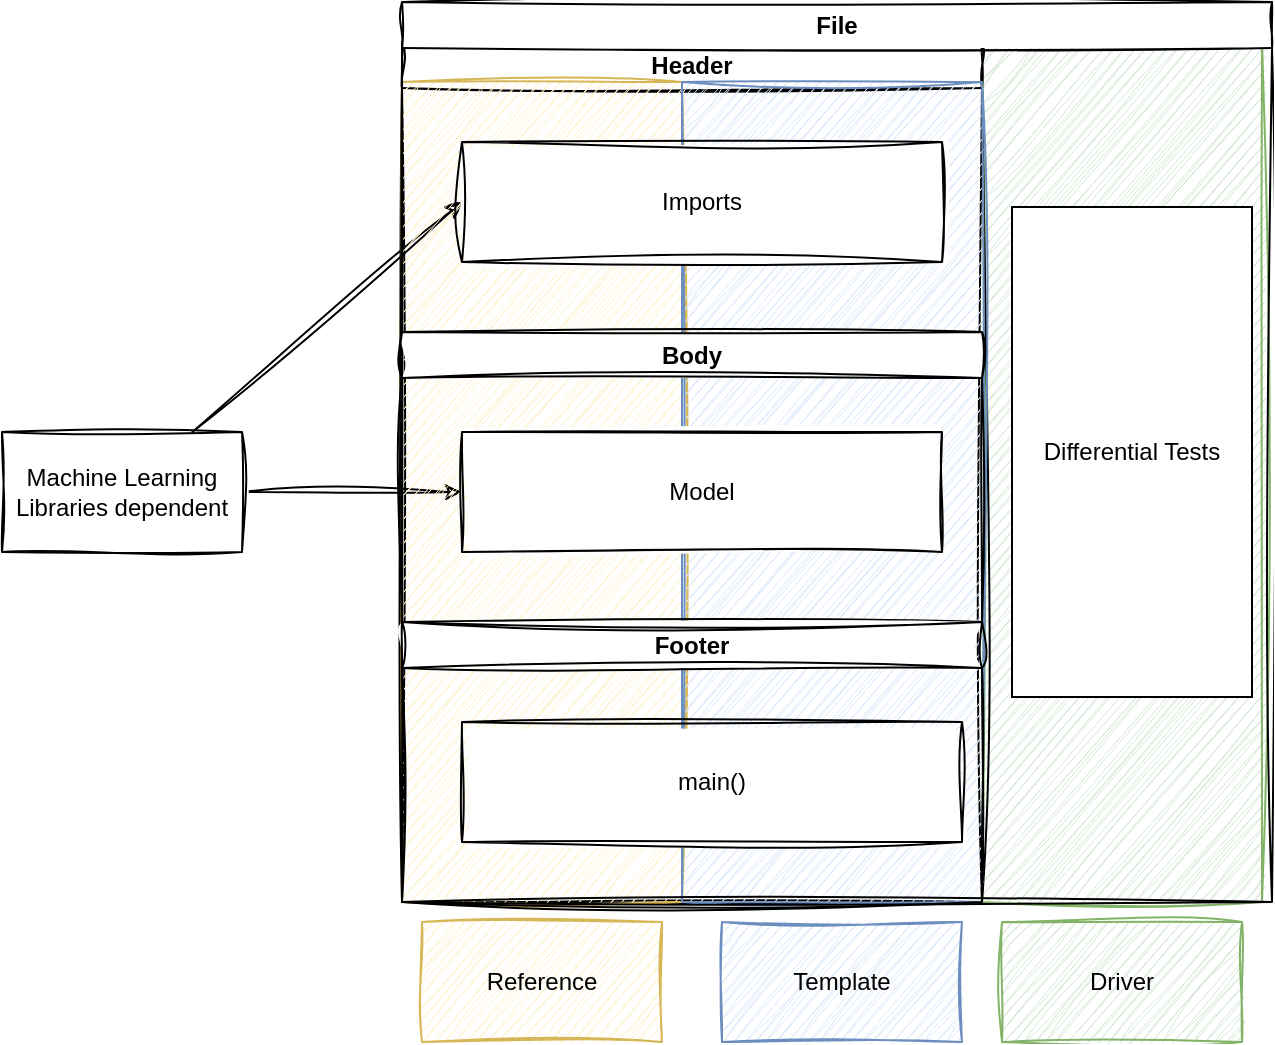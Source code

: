 <mxfile version="24.3.0" type="github">
  <diagram name="Page-1" id="Xcsd1OOXTh2RoYTcbx6N">
    <mxGraphModel dx="858" dy="879" grid="1" gridSize="10" guides="1" tooltips="1" connect="1" arrows="1" fold="1" page="1" pageScale="1" pageWidth="827" pageHeight="1169" math="0" shadow="0">
      <root>
        <mxCell id="0" />
        <mxCell id="1" parent="0" />
        <mxCell id="WcwEFJO0mhPjMKhJfkhV-24" value="" style="rounded=0;whiteSpace=wrap;html=1;fillColor=#d5e8d4;strokeColor=#82b366;sketch=1;curveFitting=1;jiggle=2;" vertex="1" parent="1">
          <mxGeometry x="730" y="120" width="140" height="430" as="geometry" />
        </mxCell>
        <mxCell id="WcwEFJO0mhPjMKhJfkhV-4" value="" style="rounded=0;orthogonalLoop=1;jettySize=auto;html=1;entryX=0;entryY=0.5;entryDx=0;entryDy=0;sketch=1;curveFitting=1;jiggle=2;" edge="1" parent="1" source="WcwEFJO0mhPjMKhJfkhV-1" target="WcwEFJO0mhPjMKhJfkhV-3">
          <mxGeometry relative="1" as="geometry" />
        </mxCell>
        <mxCell id="WcwEFJO0mhPjMKhJfkhV-10" value="" style="rounded=0;orthogonalLoop=1;jettySize=auto;html=1;sketch=1;curveFitting=1;jiggle=2;" edge="1" parent="1" source="WcwEFJO0mhPjMKhJfkhV-1" target="WcwEFJO0mhPjMKhJfkhV-9">
          <mxGeometry relative="1" as="geometry" />
        </mxCell>
        <mxCell id="WcwEFJO0mhPjMKhJfkhV-1" value="Machine Learning Libraries dependent" style="rounded=0;whiteSpace=wrap;html=1;sketch=1;curveFitting=1;jiggle=2;" vertex="1" parent="1">
          <mxGeometry x="240" y="315" width="120" height="60" as="geometry" />
        </mxCell>
        <mxCell id="WcwEFJO0mhPjMKhJfkhV-5" value="Header" style="swimlane;whiteSpace=wrap;html=1;sketch=1;curveFitting=1;jiggle=2;" vertex="1" parent="1">
          <mxGeometry x="440" y="120" width="290" height="430" as="geometry" />
        </mxCell>
        <mxCell id="WcwEFJO0mhPjMKhJfkhV-23" value="" style="rounded=0;whiteSpace=wrap;html=1;fillColor=#fff2cc;strokeColor=#d6b656;sketch=1;curveFitting=1;jiggle=2;" vertex="1" parent="WcwEFJO0mhPjMKhJfkhV-5">
          <mxGeometry y="20" width="140" height="410" as="geometry" />
        </mxCell>
        <mxCell id="WcwEFJO0mhPjMKhJfkhV-20" value="" style="rounded=0;whiteSpace=wrap;html=1;fillColor=#dae8fc;strokeColor=#6c8ebf;sketch=1;curveFitting=1;jiggle=2;" vertex="1" parent="WcwEFJO0mhPjMKhJfkhV-5">
          <mxGeometry x="140" y="20" width="150" height="410" as="geometry" />
        </mxCell>
        <mxCell id="WcwEFJO0mhPjMKhJfkhV-3" value="Imports" style="rounded=0;whiteSpace=wrap;html=1;sketch=1;curveFitting=1;jiggle=2;" vertex="1" parent="WcwEFJO0mhPjMKhJfkhV-5">
          <mxGeometry x="30" y="50" width="240" height="60" as="geometry" />
        </mxCell>
        <mxCell id="WcwEFJO0mhPjMKhJfkhV-25" value="File" style="swimlane;whiteSpace=wrap;html=1;sketch=1;curveFitting=1;jiggle=2;startSize=23;" vertex="1" parent="WcwEFJO0mhPjMKhJfkhV-5">
          <mxGeometry y="-20" width="435" height="450" as="geometry" />
        </mxCell>
        <mxCell id="WcwEFJO0mhPjMKhJfkhV-26" value="Differential Tests" style="rounded=0;whiteSpace=wrap;html=1;" vertex="1" parent="WcwEFJO0mhPjMKhJfkhV-25">
          <mxGeometry x="305" y="102.5" width="120" height="245" as="geometry" />
        </mxCell>
        <mxCell id="WcwEFJO0mhPjMKhJfkhV-6" value="Body&lt;span style=&quot;color: rgba(0, 0, 0, 0); font-family: monospace; font-size: 0px; font-weight: 400; text-align: start; text-wrap: nowrap;&quot;&gt;%3CmxGraphModel%3E%3Croot%3E%3CmxCell%20id%3D%220%22%2F%3E%3CmxCell%20id%3D%221%22%20parent%3D%220%22%2F%3E%3CmxCell%20id%3D%222%22%20value%3D%22Header%22%20style%3D%22swimlane%3BwhiteSpace%3Dwrap%3Bhtml%3D1%3B%22%20vertex%3D%221%22%20parent%3D%221%22%3E%3CmxGeometry%20x%3D%22440%22%20y%3D%22100%22%20width%3D%22200%22%20height%3D%22200%22%20as%3D%22geometry%22%2F%3E%3C%2FmxCell%3E%3C%2Froot%3E%3C%2FmxGraphModel%3E&lt;/span&gt;" style="swimlane;whiteSpace=wrap;html=1;sketch=1;curveFitting=1;jiggle=2;" vertex="1" parent="1">
          <mxGeometry x="440" y="265" width="290" height="145" as="geometry" />
        </mxCell>
        <mxCell id="WcwEFJO0mhPjMKhJfkhV-9" value="Model" style="rounded=0;whiteSpace=wrap;html=1;sketch=1;curveFitting=1;jiggle=2;" vertex="1" parent="WcwEFJO0mhPjMKhJfkhV-6">
          <mxGeometry x="30" y="50" width="240" height="60" as="geometry" />
        </mxCell>
        <mxCell id="WcwEFJO0mhPjMKhJfkhV-7" value="Footer" style="swimlane;whiteSpace=wrap;html=1;sketch=1;curveFitting=1;jiggle=2;" vertex="1" parent="1">
          <mxGeometry x="440" y="410" width="290" height="140" as="geometry" />
        </mxCell>
        <mxCell id="WcwEFJO0mhPjMKhJfkhV-11" value="main()" style="rounded=0;whiteSpace=wrap;html=1;sketch=1;curveFitting=1;jiggle=2;" vertex="1" parent="WcwEFJO0mhPjMKhJfkhV-7">
          <mxGeometry x="30" y="50" width="250" height="60" as="geometry" />
        </mxCell>
        <mxCell id="WcwEFJO0mhPjMKhJfkhV-27" value="Reference" style="rounded=0;whiteSpace=wrap;html=1;sketch=1;curveFitting=1;jiggle=2;fillColor=#fff2cc;strokeColor=#d6b656;" vertex="1" parent="1">
          <mxGeometry x="450" y="560" width="120" height="60" as="geometry" />
        </mxCell>
        <mxCell id="WcwEFJO0mhPjMKhJfkhV-28" value="Template" style="rounded=0;whiteSpace=wrap;html=1;sketch=1;curveFitting=1;jiggle=2;fillColor=#dae8fc;strokeColor=#6c8ebf;" vertex="1" parent="1">
          <mxGeometry x="600" y="560" width="120" height="60" as="geometry" />
        </mxCell>
        <mxCell id="WcwEFJO0mhPjMKhJfkhV-29" value="Driver" style="rounded=0;whiteSpace=wrap;html=1;sketch=1;curveFitting=1;jiggle=2;fillColor=#d5e8d4;strokeColor=#82b366;" vertex="1" parent="1">
          <mxGeometry x="740" y="560" width="120" height="60" as="geometry" />
        </mxCell>
      </root>
    </mxGraphModel>
  </diagram>
</mxfile>
